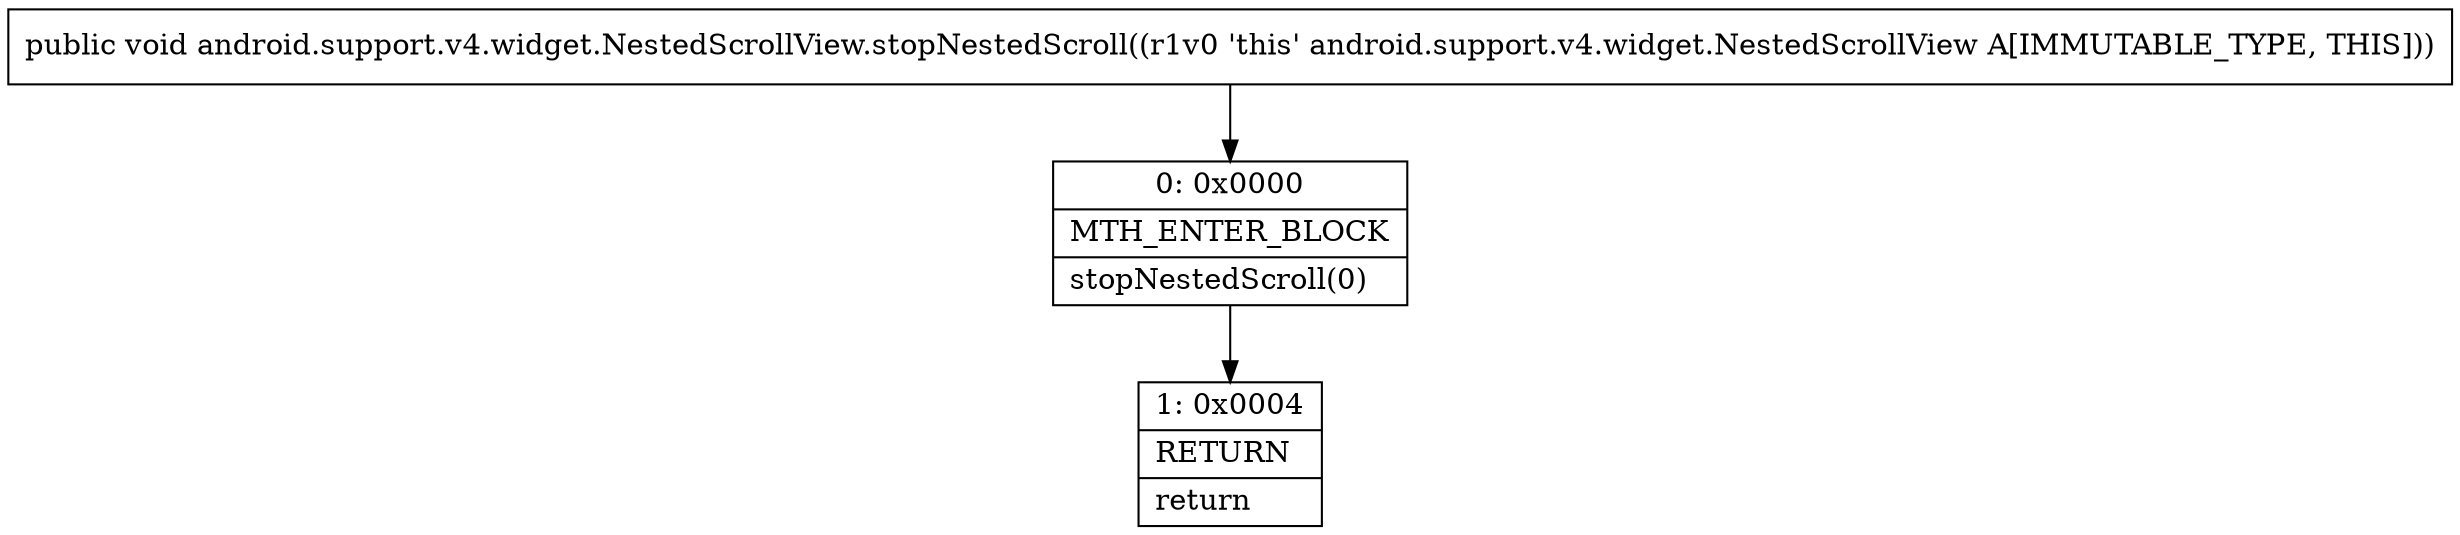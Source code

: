 digraph "CFG forandroid.support.v4.widget.NestedScrollView.stopNestedScroll()V" {
Node_0 [shape=record,label="{0\:\ 0x0000|MTH_ENTER_BLOCK\l|stopNestedScroll(0)\l}"];
Node_1 [shape=record,label="{1\:\ 0x0004|RETURN\l|return\l}"];
MethodNode[shape=record,label="{public void android.support.v4.widget.NestedScrollView.stopNestedScroll((r1v0 'this' android.support.v4.widget.NestedScrollView A[IMMUTABLE_TYPE, THIS])) }"];
MethodNode -> Node_0;
Node_0 -> Node_1;
}

